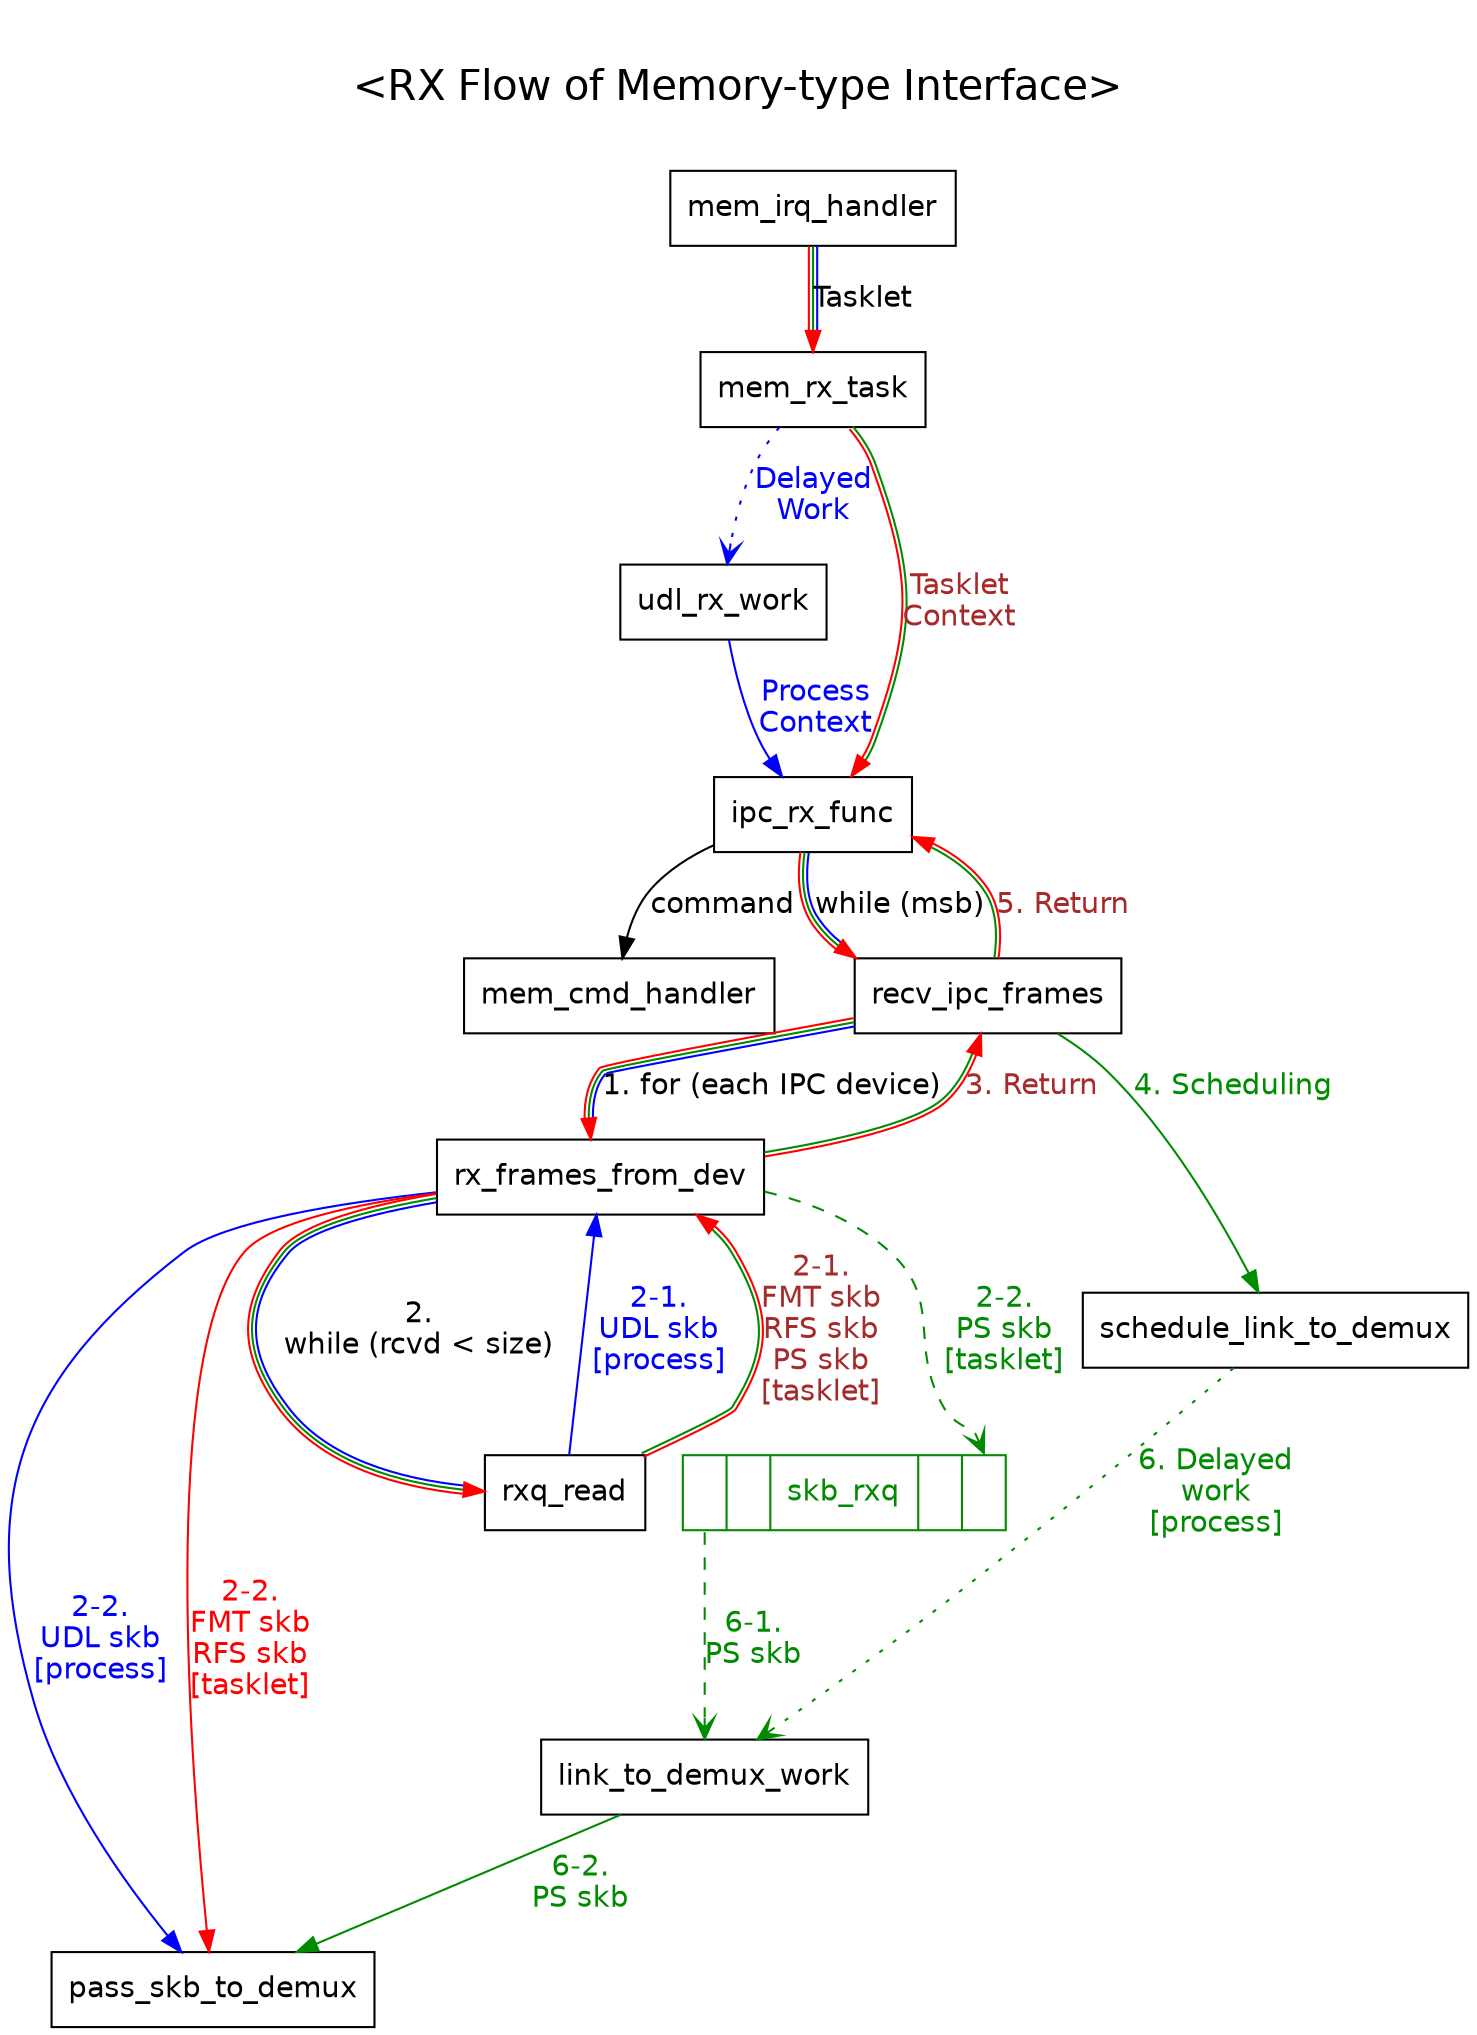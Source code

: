 digraph mem_rx {
graph [
	label="\n<RX Flow of Memory-type Interface>\n\n"
	labelloc="top"
	fontname="Helvetica"
	fontsize=20
];

node [shape=box fontname="Helvetica"];

edge [fontname="Helvetica"];

node []
	subgraph irq_handling {
	node []
		mem_irq_handler [
			label="mem_irq_handler"
			URL="@ref mem_irq_handler"
		];

		mem_rx_task [
			label="mem_rx_task"
			URL="@ref mem_rx_task"
		];

		udl_rx_work [
			label="udl_rx_work"
			URL="@ref udl_rx_work"
		];

		ipc_rx_func [
			label="ipc_rx_func"
			URL="@ref ipc_rx_func"
		];

	edge [color="red:green4:blue" fontcolor=black];
		mem_irq_handler -> mem_rx_task [
			label="Tasklet"
		];

	edge [color=blue fontcolor=blue];
		mem_rx_task -> udl_rx_work [
			label="Delayed\nWork"
			arrowhead=vee
			style=dotted
		];

		udl_rx_work -> ipc_rx_func [
			label="Process\nContext"
		];

	edge [color="red:green4" fontcolor=brown];
		mem_rx_task -> ipc_rx_func [
			label="Tasklet\nContext"
		];
	}

	subgraph rx_processing {
	node []
		mem_cmd_handler [
			label="mem_cmd_handler"
			URL="@ref mem_cmd_handler"
		];

		recv_ipc_frames [
			label="recv_ipc_frames"
			URL="@ref recv_ipc_frames"
		];

		rx_frames_from_dev [
			label="rx_frames_from_dev"
			URL="@ref rx_frames_from_dev"
		];

		rxq_read [
			label="rxq_read"
			URL="@ref rxq_read"
		];

		schedule_link_to_demux [
			label="schedule_link_to_demux"
			URL="@ref schedule_link_to_demux"
		];

		link_to_demux_work [
			label="link_to_demux_work"
			URL="@ref link_to_demux_work"
		];

		pass_skb_to_demux [
			label="pass_skb_to_demux"
			URL="@ref pass_skb_to_demux"
		];

		skb_rxq [
			shape=record
			label="<f0>| |skb_rxq| |<f1>"
			color=green4
			fontcolor=green4
		];

	edge [color=black fontcolor=black];
		ipc_rx_func -> mem_cmd_handler [
			label="command"
		];

	edge [color="red:green4:blue" fontcolor=black];
		ipc_rx_func -> recv_ipc_frames [
			label="while (msb)"
		];

		recv_ipc_frames -> rx_frames_from_dev [
			label="1. for (each IPC device)"
		];

		rx_frames_from_dev -> rxq_read [
			label="2.\nwhile (rcvd < size)"
		];

	edge [color=blue fontcolor=blue];
		rxq_read -> rx_frames_from_dev [
			label="2-1.\nUDL skb\n[process]"
		];

		rx_frames_from_dev -> pass_skb_to_demux [
			label="2-2.\nUDL skb\n[process]"
		];

	edge [color="red:green4" fontcolor=brown];
		rxq_read -> rx_frames_from_dev [
			label="2-1.\nFMT skb\nRFS skb\nPS skb\n[tasklet]"
		];

	edge [color=red fontcolor=red];
		rx_frames_from_dev -> pass_skb_to_demux [
			label="2-2.\nFMT skb\nRFS skb\n[tasklet]"
		];

	edge [color=green4 fontcolor=green4];
		rx_frames_from_dev -> skb_rxq:f1 [
			label="2-2.\nPS skb\n[tasklet]"
			arrowhead=vee
			style=dashed
		];

	edge [color="red:green4" fontcolor=brown];
		rx_frames_from_dev -> recv_ipc_frames [
			label="3. Return"
		];

	edge [color=green4 fontcolor=green4];
		recv_ipc_frames -> schedule_link_to_demux [
			label="4. Scheduling"
		];

	edge [color="red:green4" fontcolor=brown];
		recv_ipc_frames -> ipc_rx_func [
			label="5. Return"
		];

	edge [color=green4 fontcolor=green4];
		schedule_link_to_demux -> link_to_demux_work [
			label="6. Delayed\nwork\n[process]"
			arrowhead=vee
			style=dotted
		];

		skb_rxq:f0 -> link_to_demux_work [
			label="6-1.\nPS skb"
			arrowhead=vee
			style=dashed
		];

		link_to_demux_work -> pass_skb_to_demux [
			label="6-2.\nPS skb"
		];
	}
}

